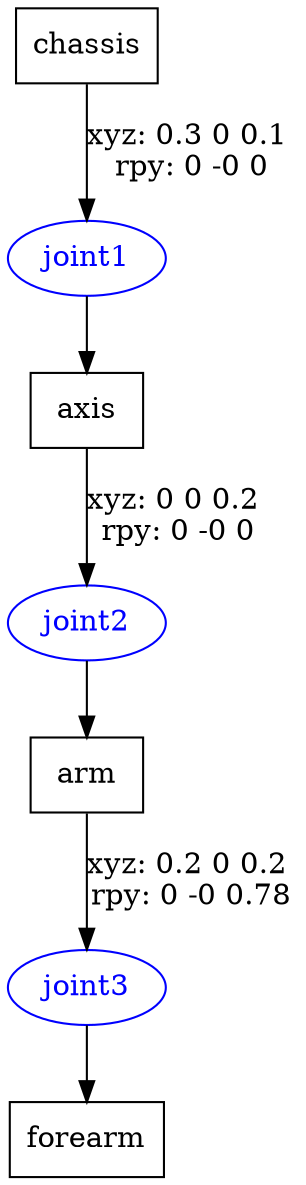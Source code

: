 digraph G {
node [shape=box];
"chassis" [label="chassis"];
"axis" [label="axis"];
"arm" [label="arm"];
"forearm" [label="forearm"];
node [shape=ellipse, color=blue, fontcolor=blue];
"chassis" -> "joint1" [label="xyz: 0.3 0 0.1 \nrpy: 0 -0 0"]
"joint1" -> "axis"
"axis" -> "joint2" [label="xyz: 0 0 0.2 \nrpy: 0 -0 0"]
"joint2" -> "arm"
"arm" -> "joint3" [label="xyz: 0.2 0 0.2 \nrpy: 0 -0 0.78"]
"joint3" -> "forearm"
}
